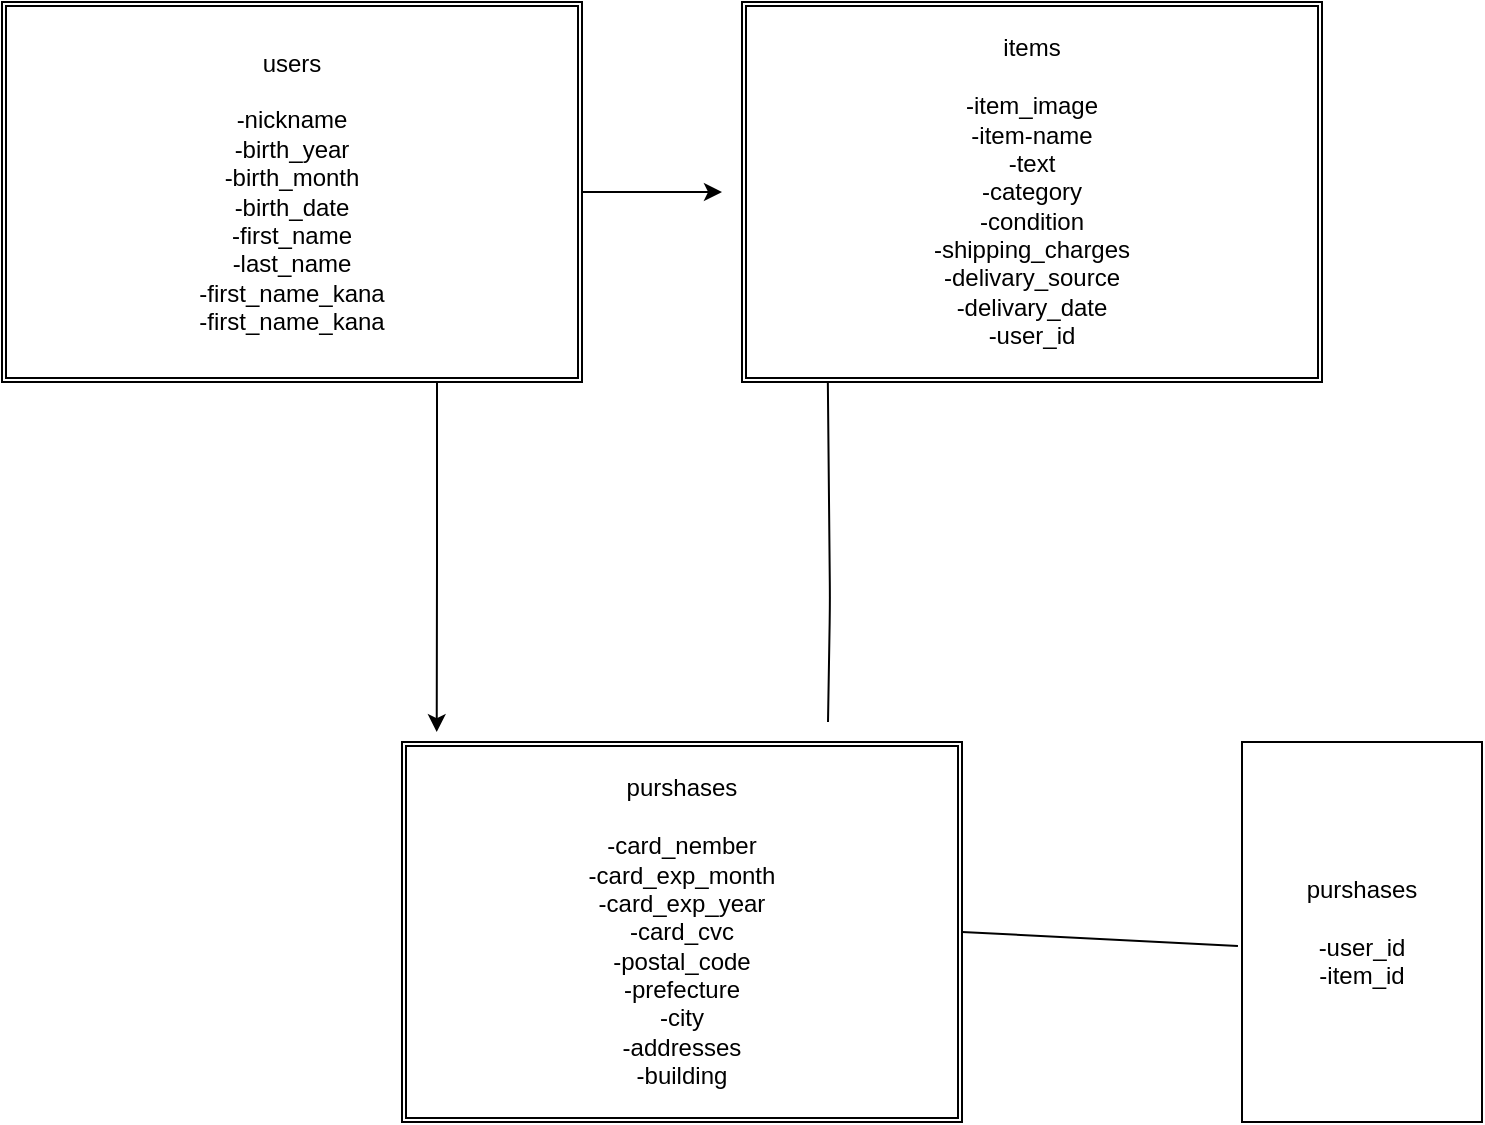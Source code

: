 <mxfile version="13.6.5">
    <diagram id="KpHlEI2S2OXlIaNyPtEX" name="ページ1">
        <mxGraphModel dx="1138" dy="680" grid="1" gridSize="10" guides="1" tooltips="1" connect="1" arrows="1" fold="1" page="1" pageScale="1" pageWidth="827" pageHeight="1169" math="0" shadow="0">
            <root>
                <mxCell id="0"/>
                <mxCell id="1" parent="0"/>
                <mxCell id="67" style="edgeStyle=orthogonalEdgeStyle;rounded=0;orthogonalLoop=1;jettySize=auto;html=1;exitX=1;exitY=0.5;exitDx=0;exitDy=0;" parent="1" source="43" edge="1">
                    <mxGeometry relative="1" as="geometry">
                        <mxPoint x="380" y="165" as="targetPoint"/>
                    </mxGeometry>
                </mxCell>
                <mxCell id="69" style="edgeStyle=orthogonalEdgeStyle;rounded=0;orthogonalLoop=1;jettySize=auto;html=1;exitX=0.75;exitY=1;exitDx=0;exitDy=0;entryX=0.062;entryY=-0.026;entryDx=0;entryDy=0;entryPerimeter=0;" parent="1" source="43" target="46" edge="1">
                    <mxGeometry relative="1" as="geometry"/>
                </mxCell>
                <mxCell id="43" value="users&lt;br&gt;&lt;br&gt;-nickname&lt;br&gt;-birth_year&lt;br&gt;-birth_month&lt;br&gt;-birth_date&lt;br&gt;-first_name&lt;br&gt;-last_name&lt;br&gt;-first_name_kana&lt;br&gt;-first_name_kana" style="shape=ext;double=1;rounded=0;whiteSpace=wrap;html=1;" parent="1" vertex="1">
                    <mxGeometry x="20" y="70" width="290" height="190" as="geometry"/>
                </mxCell>
                <mxCell id="44" value="items&lt;br&gt;&lt;br&gt;-item_image&lt;br&gt;-item-name&lt;br&gt;-text&lt;br&gt;-category&lt;br&gt;-condition&lt;br&gt;-shipping_charges&lt;br&gt;-delivary_source&lt;br&gt;-delivary_date&lt;br&gt;-user_id" style="shape=ext;double=1;rounded=0;whiteSpace=wrap;html=1;" parent="1" vertex="1">
                    <mxGeometry x="390" y="70" width="290" height="190" as="geometry"/>
                </mxCell>
                <mxCell id="46" value="purshases&lt;br&gt;&lt;br&gt;-card_nember&lt;br&gt;-card_exp_month&lt;br&gt;-card_exp_year&lt;br&gt;-card_cvc&lt;br&gt;-postal_code&lt;br&gt;-prefecture&lt;br&gt;-city&lt;br&gt;-addresses&lt;br&gt;-building&lt;br&gt;" style="shape=ext;double=1;rounded=0;whiteSpace=wrap;html=1;" parent="1" vertex="1">
                    <mxGeometry x="220" y="440" width="280" height="190" as="geometry"/>
                </mxCell>
                <mxCell id="70" value="&lt;span&gt;purshases&lt;br&gt;&lt;br&gt;&lt;/span&gt;-user_id&lt;br&gt;-item_id&lt;span&gt;&lt;br&gt;&lt;/span&gt;" style="rounded=0;whiteSpace=wrap;html=1;" vertex="1" parent="1">
                    <mxGeometry x="640" y="440" width="120" height="190" as="geometry"/>
                </mxCell>
                <mxCell id="71" value="" style="endArrow=none;html=1;entryX=0.148;entryY=1;entryDx=0;entryDy=0;entryPerimeter=0;" edge="1" parent="1" target="44">
                    <mxGeometry width="50" height="50" relative="1" as="geometry">
                        <mxPoint x="433" y="430" as="sourcePoint"/>
                        <mxPoint x="464" y="340" as="targetPoint"/>
                        <Array as="points">
                            <mxPoint x="434" y="370"/>
                        </Array>
                    </mxGeometry>
                </mxCell>
                <mxCell id="72" value="" style="endArrow=none;html=1;entryX=-0.017;entryY=0.537;entryDx=0;entryDy=0;entryPerimeter=0;exitX=1;exitY=0.5;exitDx=0;exitDy=0;" edge="1" parent="1" source="46" target="70">
                    <mxGeometry width="50" height="50" relative="1" as="geometry">
                        <mxPoint x="550" y="540" as="sourcePoint"/>
                        <mxPoint x="600" y="490" as="targetPoint"/>
                    </mxGeometry>
                </mxCell>
            </root>
        </mxGraphModel>
    </diagram>
</mxfile>